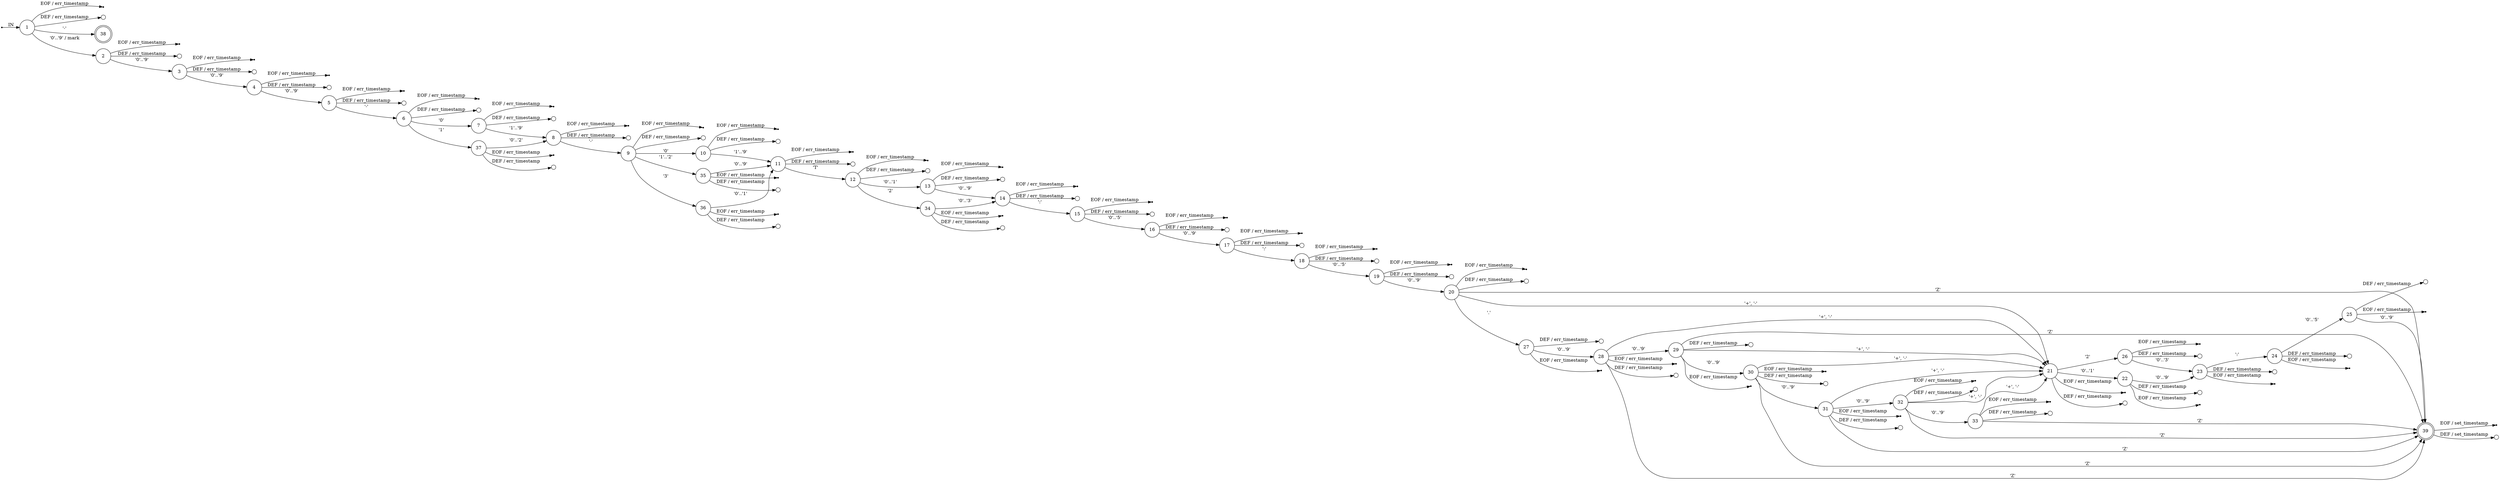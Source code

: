 digraph rfc5424 {
	rankdir=LR;
	node [ shape = point ];
	ENTRY;
	eof_1;
	eof_2;
	eof_3;
	eof_4;
	eof_5;
	eof_6;
	eof_7;
	eof_8;
	eof_9;
	eof_10;
	eof_11;
	eof_12;
	eof_13;
	eof_14;
	eof_15;
	eof_16;
	eof_17;
	eof_18;
	eof_19;
	eof_20;
	eof_21;
	eof_22;
	eof_23;
	eof_24;
	eof_25;
	eof_26;
	eof_27;
	eof_28;
	eof_29;
	eof_30;
	eof_31;
	eof_32;
	eof_33;
	eof_34;
	eof_35;
	eof_36;
	eof_37;
	eof_39;
	node [ shape = circle, height = 0.2 ];
	err_1 [ label=""];
	err_2 [ label=""];
	err_3 [ label=""];
	err_4 [ label=""];
	err_5 [ label=""];
	err_6 [ label=""];
	err_7 [ label=""];
	err_8 [ label=""];
	err_9 [ label=""];
	err_10 [ label=""];
	err_11 [ label=""];
	err_12 [ label=""];
	err_13 [ label=""];
	err_14 [ label=""];
	err_15 [ label=""];
	err_16 [ label=""];
	err_17 [ label=""];
	err_18 [ label=""];
	err_19 [ label=""];
	err_20 [ label=""];
	err_21 [ label=""];
	err_22 [ label=""];
	err_23 [ label=""];
	err_24 [ label=""];
	err_25 [ label=""];
	err_26 [ label=""];
	err_27 [ label=""];
	err_28 [ label=""];
	err_29 [ label=""];
	err_30 [ label=""];
	err_31 [ label=""];
	err_32 [ label=""];
	err_33 [ label=""];
	err_34 [ label=""];
	err_35 [ label=""];
	err_36 [ label=""];
	err_37 [ label=""];
	err_39 [ label=""];
	node [ fixedsize = true, height = 0.65, shape = doublecircle ];
	38;
	39;
	node [ shape = circle ];
	1 -> 38 [ label = "'-'" ];
	1 -> 2 [ label = "'0'..'9' / mark" ];
	1 -> err_1 [ label = "DEF / err_timestamp" ];
	2 -> 3 [ label = "'0'..'9'" ];
	2 -> err_2 [ label = "DEF / err_timestamp" ];
	3 -> 4 [ label = "'0'..'9'" ];
	3 -> err_3 [ label = "DEF / err_timestamp" ];
	4 -> 5 [ label = "'0'..'9'" ];
	4 -> err_4 [ label = "DEF / err_timestamp" ];
	5 -> 6 [ label = "'-'" ];
	5 -> err_5 [ label = "DEF / err_timestamp" ];
	6 -> 7 [ label = "'0'" ];
	6 -> 37 [ label = "'1'" ];
	6 -> err_6 [ label = "DEF / err_timestamp" ];
	7 -> 8 [ label = "'1'..'9'" ];
	7 -> err_7 [ label = "DEF / err_timestamp" ];
	8 -> 9 [ label = "'-'" ];
	8 -> err_8 [ label = "DEF / err_timestamp" ];
	9 -> 10 [ label = "'0'" ];
	9 -> 35 [ label = "'1'..'2'" ];
	9 -> 36 [ label = "'3'" ];
	9 -> err_9 [ label = "DEF / err_timestamp" ];
	10 -> 11 [ label = "'1'..'9'" ];
	10 -> err_10 [ label = "DEF / err_timestamp" ];
	11 -> 12 [ label = "'T'" ];
	11 -> err_11 [ label = "DEF / err_timestamp" ];
	12 -> 13 [ label = "'0'..'1'" ];
	12 -> 34 [ label = "'2'" ];
	12 -> err_12 [ label = "DEF / err_timestamp" ];
	13 -> 14 [ label = "'0'..'9'" ];
	13 -> err_13 [ label = "DEF / err_timestamp" ];
	14 -> 15 [ label = "':'" ];
	14 -> err_14 [ label = "DEF / err_timestamp" ];
	15 -> 16 [ label = "'0'..'5'" ];
	15 -> err_15 [ label = "DEF / err_timestamp" ];
	16 -> 17 [ label = "'0'..'9'" ];
	16 -> err_16 [ label = "DEF / err_timestamp" ];
	17 -> 18 [ label = "':'" ];
	17 -> err_17 [ label = "DEF / err_timestamp" ];
	18 -> 19 [ label = "'0'..'5'" ];
	18 -> err_18 [ label = "DEF / err_timestamp" ];
	19 -> 20 [ label = "'0'..'9'" ];
	19 -> err_19 [ label = "DEF / err_timestamp" ];
	20 -> 21 [ label = "'+', '-'" ];
	20 -> 27 [ label = "'.'" ];
	20 -> 39 [ label = "'Z'" ];
	20 -> err_20 [ label = "DEF / err_timestamp" ];
	21 -> 22 [ label = "'0'..'1'" ];
	21 -> 26 [ label = "'2'" ];
	21 -> err_21 [ label = "DEF / err_timestamp" ];
	22 -> 23 [ label = "'0'..'9'" ];
	22 -> err_22 [ label = "DEF / err_timestamp" ];
	23 -> 24 [ label = "':'" ];
	23 -> err_23 [ label = "DEF / err_timestamp" ];
	24 -> 25 [ label = "'0'..'5'" ];
	24 -> err_24 [ label = "DEF / err_timestamp" ];
	25 -> 39 [ label = "'0'..'9'" ];
	25 -> err_25 [ label = "DEF / err_timestamp" ];
	26 -> 23 [ label = "'0'..'3'" ];
	26 -> err_26 [ label = "DEF / err_timestamp" ];
	27 -> 28 [ label = "'0'..'9'" ];
	27 -> err_27 [ label = "DEF / err_timestamp" ];
	28 -> 21 [ label = "'+', '-'" ];
	28 -> 29 [ label = "'0'..'9'" ];
	28 -> 39 [ label = "'Z'" ];
	28 -> err_28 [ label = "DEF / err_timestamp" ];
	29 -> 21 [ label = "'+', '-'" ];
	29 -> 30 [ label = "'0'..'9'" ];
	29 -> 39 [ label = "'Z'" ];
	29 -> err_29 [ label = "DEF / err_timestamp" ];
	30 -> 21 [ label = "'+', '-'" ];
	30 -> 31 [ label = "'0'..'9'" ];
	30 -> 39 [ label = "'Z'" ];
	30 -> err_30 [ label = "DEF / err_timestamp" ];
	31 -> 21 [ label = "'+', '-'" ];
	31 -> 32 [ label = "'0'..'9'" ];
	31 -> 39 [ label = "'Z'" ];
	31 -> err_31 [ label = "DEF / err_timestamp" ];
	32 -> 21 [ label = "'+', '-'" ];
	32 -> 33 [ label = "'0'..'9'" ];
	32 -> 39 [ label = "'Z'" ];
	32 -> err_32 [ label = "DEF / err_timestamp" ];
	33 -> 21 [ label = "'+', '-'" ];
	33 -> 39 [ label = "'Z'" ];
	33 -> err_33 [ label = "DEF / err_timestamp" ];
	34 -> 14 [ label = "'0'..'3'" ];
	34 -> err_34 [ label = "DEF / err_timestamp" ];
	35 -> 11 [ label = "'0'..'9'" ];
	35 -> err_35 [ label = "DEF / err_timestamp" ];
	36 -> 11 [ label = "'0'..'1'" ];
	36 -> err_36 [ label = "DEF / err_timestamp" ];
	37 -> 8 [ label = "'0'..'2'" ];
	37 -> err_37 [ label = "DEF / err_timestamp" ];
	39 -> err_39 [ label = "DEF / set_timestamp" ];
	ENTRY -> 1 [ label = "IN" ];
	1 -> eof_1 [ label = "EOF / err_timestamp" ];
	2 -> eof_2 [ label = "EOF / err_timestamp" ];
	3 -> eof_3 [ label = "EOF / err_timestamp" ];
	4 -> eof_4 [ label = "EOF / err_timestamp" ];
	5 -> eof_5 [ label = "EOF / err_timestamp" ];
	6 -> eof_6 [ label = "EOF / err_timestamp" ];
	7 -> eof_7 [ label = "EOF / err_timestamp" ];
	8 -> eof_8 [ label = "EOF / err_timestamp" ];
	9 -> eof_9 [ label = "EOF / err_timestamp" ];
	10 -> eof_10 [ label = "EOF / err_timestamp" ];
	11 -> eof_11 [ label = "EOF / err_timestamp" ];
	12 -> eof_12 [ label = "EOF / err_timestamp" ];
	13 -> eof_13 [ label = "EOF / err_timestamp" ];
	14 -> eof_14 [ label = "EOF / err_timestamp" ];
	15 -> eof_15 [ label = "EOF / err_timestamp" ];
	16 -> eof_16 [ label = "EOF / err_timestamp" ];
	17 -> eof_17 [ label = "EOF / err_timestamp" ];
	18 -> eof_18 [ label = "EOF / err_timestamp" ];
	19 -> eof_19 [ label = "EOF / err_timestamp" ];
	20 -> eof_20 [ label = "EOF / err_timestamp" ];
	21 -> eof_21 [ label = "EOF / err_timestamp" ];
	22 -> eof_22 [ label = "EOF / err_timestamp" ];
	23 -> eof_23 [ label = "EOF / err_timestamp" ];
	24 -> eof_24 [ label = "EOF / err_timestamp" ];
	25 -> eof_25 [ label = "EOF / err_timestamp" ];
	26 -> eof_26 [ label = "EOF / err_timestamp" ];
	27 -> eof_27 [ label = "EOF / err_timestamp" ];
	28 -> eof_28 [ label = "EOF / err_timestamp" ];
	29 -> eof_29 [ label = "EOF / err_timestamp" ];
	30 -> eof_30 [ label = "EOF / err_timestamp" ];
	31 -> eof_31 [ label = "EOF / err_timestamp" ];
	32 -> eof_32 [ label = "EOF / err_timestamp" ];
	33 -> eof_33 [ label = "EOF / err_timestamp" ];
	34 -> eof_34 [ label = "EOF / err_timestamp" ];
	35 -> eof_35 [ label = "EOF / err_timestamp" ];
	36 -> eof_36 [ label = "EOF / err_timestamp" ];
	37 -> eof_37 [ label = "EOF / err_timestamp" ];
	39 -> eof_39 [ label = "EOF / set_timestamp" ];
}
